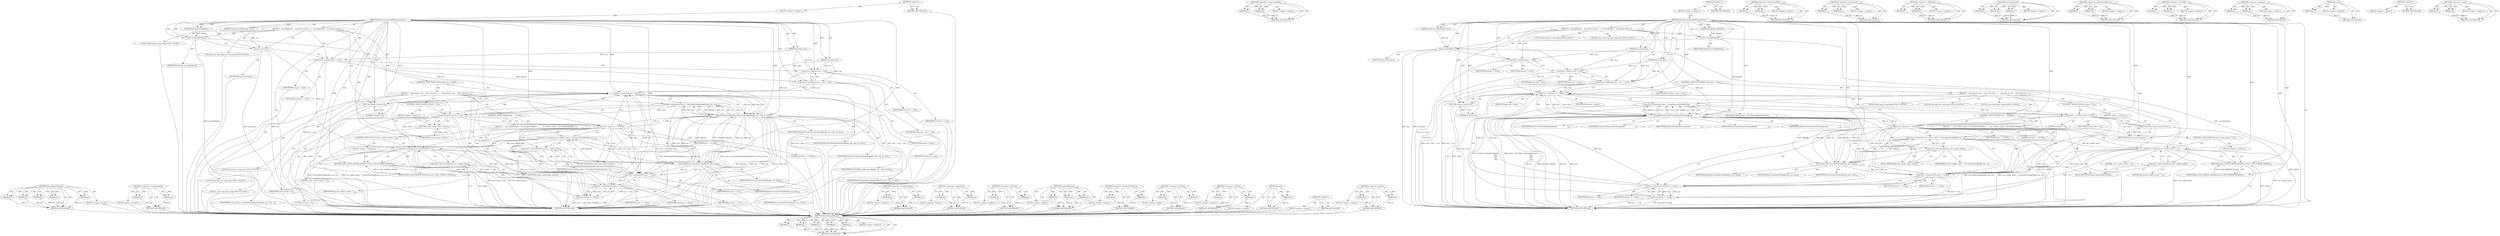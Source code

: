 digraph "&lt;operator&gt;.equals" {
vulnerable_126 [label=<(METHOD,ParseElementHeader)>];
vulnerable_127 [label=<(PARAM,p1)>];
vulnerable_128 [label=<(PARAM,p2)>];
vulnerable_129 [label=<(PARAM,p3)>];
vulnerable_130 [label=<(PARAM,p4)>];
vulnerable_131 [label=<(PARAM,p5)>];
vulnerable_132 [label=<(BLOCK,&lt;empty&gt;,&lt;empty&gt;)>];
vulnerable_133 [label=<(METHOD_RETURN,ANY)>];
vulnerable_155 [label=<(METHOD,&lt;operator&gt;.assignmentPlus)>];
vulnerable_156 [label=<(PARAM,p1)>];
vulnerable_157 [label=<(PARAM,p2)>];
vulnerable_158 [label=<(BLOCK,&lt;empty&gt;,&lt;empty&gt;)>];
vulnerable_159 [label=<(METHOD_RETURN,ANY)>];
vulnerable_6 [label=<(METHOD,&lt;global&gt;)<SUB>1</SUB>>];
vulnerable_7 [label=<(BLOCK,&lt;empty&gt;,&lt;empty&gt;)<SUB>1</SUB>>];
vulnerable_8 [label=<(METHOD,ParseContentEncAESSettingsEntry)<SUB>1</SUB>>];
vulnerable_9 [label=<(PARAM,long long start)<SUB>2</SUB>>];
vulnerable_10 [label=<(PARAM,long long size)<SUB>3</SUB>>];
vulnerable_11 [label=<(PARAM,IMkvReader* pReader)<SUB>4</SUB>>];
vulnerable_12 [label=<(PARAM,ContentEncAESSettings* aes)<SUB>5</SUB>>];
vulnerable_13 [label=<(BLOCK,{
   assert(pReader);
   assert(aes);

 long lo...,{
   assert(pReader);
   assert(aes);

 long lo...)<SUB>5</SUB>>];
vulnerable_14 [label=<(assert,assert(pReader))<SUB>6</SUB>>];
vulnerable_15 [label=<(IDENTIFIER,pReader,assert(pReader))<SUB>6</SUB>>];
vulnerable_16 [label=<(assert,assert(aes))<SUB>7</SUB>>];
vulnerable_17 [label=<(IDENTIFIER,aes,assert(aes))<SUB>7</SUB>>];
vulnerable_18 [label="<(LOCAL,long long pos: long long)<SUB>9</SUB>>"];
vulnerable_19 [label=<(&lt;operator&gt;.assignment,pos = start)<SUB>9</SUB>>];
vulnerable_20 [label=<(IDENTIFIER,pos,pos = start)<SUB>9</SUB>>];
vulnerable_21 [label=<(IDENTIFIER,start,pos = start)<SUB>9</SUB>>];
vulnerable_22 [label="<(LOCAL,const long long stop: long long)<SUB>10</SUB>>"];
vulnerable_23 [label=<(&lt;operator&gt;.assignment,stop = start + size)<SUB>10</SUB>>];
vulnerable_24 [label=<(IDENTIFIER,stop,stop = start + size)<SUB>10</SUB>>];
vulnerable_25 [label=<(&lt;operator&gt;.addition,start + size)<SUB>10</SUB>>];
vulnerable_26 [label=<(IDENTIFIER,start,start + size)<SUB>10</SUB>>];
vulnerable_27 [label=<(IDENTIFIER,size,start + size)<SUB>10</SUB>>];
vulnerable_28 [label=<(CONTROL_STRUCTURE,WHILE,while (pos &lt; stop))<SUB>13</SUB>>];
vulnerable_29 [label=<(&lt;operator&gt;.lessThan,pos &lt; stop)<SUB>13</SUB>>];
vulnerable_30 [label=<(IDENTIFIER,pos,pos &lt; stop)<SUB>13</SUB>>];
vulnerable_31 [label=<(IDENTIFIER,stop,pos &lt; stop)<SUB>13</SUB>>];
vulnerable_32 [label=<(BLOCK,{
     long long id, size;
    const long statu...,{
     long long id, size;
    const long statu...)<SUB>13</SUB>>];
vulnerable_33 [label="<(LOCAL,long long id: long long)<SUB>14</SUB>>"];
vulnerable_34 [label="<(LOCAL,long long size: long long)<SUB>14</SUB>>"];
vulnerable_35 [label="<(LOCAL,const long status: long)<SUB>15</SUB>>"];
vulnerable_36 [label=<(&lt;operator&gt;.assignment,status = ParseElementHeader(pReader,
          ...)<SUB>15</SUB>>];
vulnerable_37 [label=<(IDENTIFIER,status,status = ParseElementHeader(pReader,
          ...)<SUB>15</SUB>>];
vulnerable_38 [label=<(ParseElementHeader,ParseElementHeader(pReader,
                   ...)<SUB>15</SUB>>];
vulnerable_39 [label=<(IDENTIFIER,pReader,ParseElementHeader(pReader,
                   ...)<SUB>15</SUB>>];
vulnerable_40 [label=<(IDENTIFIER,pos,ParseElementHeader(pReader,
                   ...)<SUB>16</SUB>>];
vulnerable_41 [label=<(IDENTIFIER,stop,ParseElementHeader(pReader,
                   ...)<SUB>17</SUB>>];
vulnerable_42 [label=<(IDENTIFIER,id,ParseElementHeader(pReader,
                   ...)<SUB>18</SUB>>];
vulnerable_43 [label=<(IDENTIFIER,size,ParseElementHeader(pReader,
                   ...)<SUB>19</SUB>>];
vulnerable_44 [label=<(CONTROL_STRUCTURE,IF,if (status &lt; 0))<SUB>20</SUB>>];
vulnerable_45 [label=<(&lt;operator&gt;.lessThan,status &lt; 0)<SUB>20</SUB>>];
vulnerable_46 [label=<(IDENTIFIER,status,status &lt; 0)<SUB>20</SUB>>];
vulnerable_47 [label=<(LITERAL,0,status &lt; 0)<SUB>20</SUB>>];
vulnerable_48 [label=<(BLOCK,&lt;empty&gt;,&lt;empty&gt;)<SUB>21</SUB>>];
vulnerable_49 [label=<(RETURN,return status;,return status;)<SUB>21</SUB>>];
vulnerable_50 [label=<(IDENTIFIER,status,return status;)<SUB>21</SUB>>];
vulnerable_51 [label=<(CONTROL_STRUCTURE,IF,if (id == 0x7E8))<SUB>23</SUB>>];
vulnerable_52 [label=<(&lt;operator&gt;.equals,id == 0x7E8)<SUB>23</SUB>>];
vulnerable_53 [label=<(IDENTIFIER,id,id == 0x7E8)<SUB>23</SUB>>];
vulnerable_54 [label=<(LITERAL,0x7E8,id == 0x7E8)<SUB>23</SUB>>];
vulnerable_55 [label=<(BLOCK,{
      aes-&gt;cipher_mode = UnserializeUInt(pRea...,{
      aes-&gt;cipher_mode = UnserializeUInt(pRea...)<SUB>23</SUB>>];
vulnerable_56 [label=<(&lt;operator&gt;.assignment,aes-&gt;cipher_mode = UnserializeUInt(pReader, pos...)<SUB>24</SUB>>];
vulnerable_57 [label=<(&lt;operator&gt;.indirectFieldAccess,aes-&gt;cipher_mode)<SUB>24</SUB>>];
vulnerable_58 [label=<(IDENTIFIER,aes,aes-&gt;cipher_mode = UnserializeUInt(pReader, pos...)<SUB>24</SUB>>];
vulnerable_59 [label=<(FIELD_IDENTIFIER,cipher_mode,cipher_mode)<SUB>24</SUB>>];
vulnerable_60 [label=<(UnserializeUInt,UnserializeUInt(pReader, pos, size))<SUB>24</SUB>>];
vulnerable_61 [label=<(IDENTIFIER,pReader,UnserializeUInt(pReader, pos, size))<SUB>24</SUB>>];
vulnerable_62 [label=<(IDENTIFIER,pos,UnserializeUInt(pReader, pos, size))<SUB>24</SUB>>];
vulnerable_63 [label=<(IDENTIFIER,size,UnserializeUInt(pReader, pos, size))<SUB>24</SUB>>];
vulnerable_64 [label=<(CONTROL_STRUCTURE,IF,if (aes-&gt;cipher_mode != 1))<SUB>25</SUB>>];
vulnerable_65 [label=<(&lt;operator&gt;.notEquals,aes-&gt;cipher_mode != 1)<SUB>25</SUB>>];
vulnerable_66 [label=<(&lt;operator&gt;.indirectFieldAccess,aes-&gt;cipher_mode)<SUB>25</SUB>>];
vulnerable_67 [label=<(IDENTIFIER,aes,aes-&gt;cipher_mode != 1)<SUB>25</SUB>>];
vulnerable_68 [label=<(FIELD_IDENTIFIER,cipher_mode,cipher_mode)<SUB>25</SUB>>];
vulnerable_69 [label=<(LITERAL,1,aes-&gt;cipher_mode != 1)<SUB>25</SUB>>];
vulnerable_70 [label=<(BLOCK,&lt;empty&gt;,&lt;empty&gt;)<SUB>27</SUB>>];
vulnerable_71 [label=<(RETURN,return E_FILE_FORMAT_INVALID;,return E_FILE_FORMAT_INVALID;)<SUB>27</SUB>>];
vulnerable_72 [label=<(IDENTIFIER,E_FILE_FORMAT_INVALID,return E_FILE_FORMAT_INVALID;)<SUB>27</SUB>>];
vulnerable_73 [label=<(&lt;operator&gt;.assignmentPlus,pos += size)<SUB>30</SUB>>];
vulnerable_74 [label=<(IDENTIFIER,pos,pos += size)<SUB>30</SUB>>];
vulnerable_75 [label=<(IDENTIFIER,size,pos += size)<SUB>30</SUB>>];
vulnerable_76 [label=<(assert,assert(pos &lt;= stop))<SUB>31</SUB>>];
vulnerable_77 [label=<(&lt;operator&gt;.lessEqualsThan,pos &lt;= stop)<SUB>31</SUB>>];
vulnerable_78 [label=<(IDENTIFIER,pos,pos &lt;= stop)<SUB>31</SUB>>];
vulnerable_79 [label=<(IDENTIFIER,stop,pos &lt;= stop)<SUB>31</SUB>>];
vulnerable_80 [label=<(RETURN,return 0;,return 0;)<SUB>34</SUB>>];
vulnerable_81 [label=<(LITERAL,0,return 0;)<SUB>34</SUB>>];
vulnerable_82 [label=<(METHOD_RETURN,long)<SUB>1</SUB>>];
vulnerable_84 [label=<(METHOD_RETURN,ANY)<SUB>1</SUB>>];
vulnerable_160 [label=<(METHOD,&lt;operator&gt;.lessEqualsThan)>];
vulnerable_161 [label=<(PARAM,p1)>];
vulnerable_162 [label=<(PARAM,p2)>];
vulnerable_163 [label=<(BLOCK,&lt;empty&gt;,&lt;empty&gt;)>];
vulnerable_164 [label=<(METHOD_RETURN,ANY)>];
vulnerable_111 [label=<(METHOD,&lt;operator&gt;.assignment)>];
vulnerable_112 [label=<(PARAM,p1)>];
vulnerable_113 [label=<(PARAM,p2)>];
vulnerable_114 [label=<(BLOCK,&lt;empty&gt;,&lt;empty&gt;)>];
vulnerable_115 [label=<(METHOD_RETURN,ANY)>];
vulnerable_150 [label=<(METHOD,&lt;operator&gt;.notEquals)>];
vulnerable_151 [label=<(PARAM,p1)>];
vulnerable_152 [label=<(PARAM,p2)>];
vulnerable_153 [label=<(BLOCK,&lt;empty&gt;,&lt;empty&gt;)>];
vulnerable_154 [label=<(METHOD_RETURN,ANY)>];
vulnerable_144 [label=<(METHOD,UnserializeUInt)>];
vulnerable_145 [label=<(PARAM,p1)>];
vulnerable_146 [label=<(PARAM,p2)>];
vulnerable_147 [label=<(PARAM,p3)>];
vulnerable_148 [label=<(BLOCK,&lt;empty&gt;,&lt;empty&gt;)>];
vulnerable_149 [label=<(METHOD_RETURN,ANY)>];
vulnerable_139 [label=<(METHOD,&lt;operator&gt;.indirectFieldAccess)>];
vulnerable_140 [label=<(PARAM,p1)>];
vulnerable_141 [label=<(PARAM,p2)>];
vulnerable_142 [label=<(BLOCK,&lt;empty&gt;,&lt;empty&gt;)>];
vulnerable_143 [label=<(METHOD_RETURN,ANY)>];
vulnerable_121 [label=<(METHOD,&lt;operator&gt;.lessThan)>];
vulnerable_122 [label=<(PARAM,p1)>];
vulnerable_123 [label=<(PARAM,p2)>];
vulnerable_124 [label=<(BLOCK,&lt;empty&gt;,&lt;empty&gt;)>];
vulnerable_125 [label=<(METHOD_RETURN,ANY)>];
vulnerable_116 [label=<(METHOD,&lt;operator&gt;.addition)>];
vulnerable_117 [label=<(PARAM,p1)>];
vulnerable_118 [label=<(PARAM,p2)>];
vulnerable_119 [label=<(BLOCK,&lt;empty&gt;,&lt;empty&gt;)>];
vulnerable_120 [label=<(METHOD_RETURN,ANY)>];
vulnerable_107 [label=<(METHOD,assert)>];
vulnerable_108 [label=<(PARAM,p1)>];
vulnerable_109 [label=<(BLOCK,&lt;empty&gt;,&lt;empty&gt;)>];
vulnerable_110 [label=<(METHOD_RETURN,ANY)>];
vulnerable_101 [label=<(METHOD,&lt;global&gt;)<SUB>1</SUB>>];
vulnerable_102 [label=<(BLOCK,&lt;empty&gt;,&lt;empty&gt;)>];
vulnerable_103 [label=<(METHOD_RETURN,ANY)>];
vulnerable_134 [label=<(METHOD,&lt;operator&gt;.equals)>];
vulnerable_135 [label=<(PARAM,p1)>];
vulnerable_136 [label=<(PARAM,p2)>];
vulnerable_137 [label=<(BLOCK,&lt;empty&gt;,&lt;empty&gt;)>];
vulnerable_138 [label=<(METHOD_RETURN,ANY)>];
fixed_126 [label=<(METHOD,ParseElementHeader)>];
fixed_127 [label=<(PARAM,p1)>];
fixed_128 [label=<(PARAM,p2)>];
fixed_129 [label=<(PARAM,p3)>];
fixed_130 [label=<(PARAM,p4)>];
fixed_131 [label=<(PARAM,p5)>];
fixed_132 [label=<(BLOCK,&lt;empty&gt;,&lt;empty&gt;)>];
fixed_133 [label=<(METHOD_RETURN,ANY)>];
fixed_155 [label=<(METHOD,&lt;operator&gt;.assignmentPlus)>];
fixed_156 [label=<(PARAM,p1)>];
fixed_157 [label=<(PARAM,p2)>];
fixed_158 [label=<(BLOCK,&lt;empty&gt;,&lt;empty&gt;)>];
fixed_159 [label=<(METHOD_RETURN,ANY)>];
fixed_6 [label=<(METHOD,&lt;global&gt;)<SUB>1</SUB>>];
fixed_7 [label=<(BLOCK,&lt;empty&gt;,&lt;empty&gt;)<SUB>1</SUB>>];
fixed_8 [label=<(METHOD,ParseContentEncAESSettingsEntry)<SUB>1</SUB>>];
fixed_9 [label=<(PARAM,long long start)<SUB>2</SUB>>];
fixed_10 [label=<(PARAM,long long size)<SUB>2</SUB>>];
fixed_11 [label=<(PARAM,IMkvReader* pReader)<SUB>2</SUB>>];
fixed_12 [label=<(PARAM,ContentEncAESSettings* aes)<SUB>3</SUB>>];
fixed_13 [label=<(BLOCK,{
   assert(pReader);
   assert(aes);

 long lo...,{
   assert(pReader);
   assert(aes);

 long lo...)<SUB>3</SUB>>];
fixed_14 [label=<(assert,assert(pReader))<SUB>4</SUB>>];
fixed_15 [label=<(IDENTIFIER,pReader,assert(pReader))<SUB>4</SUB>>];
fixed_16 [label=<(assert,assert(aes))<SUB>5</SUB>>];
fixed_17 [label=<(IDENTIFIER,aes,assert(aes))<SUB>5</SUB>>];
fixed_18 [label="<(LOCAL,long long pos: long long)<SUB>7</SUB>>"];
fixed_19 [label=<(&lt;operator&gt;.assignment,pos = start)<SUB>7</SUB>>];
fixed_20 [label=<(IDENTIFIER,pos,pos = start)<SUB>7</SUB>>];
fixed_21 [label=<(IDENTIFIER,start,pos = start)<SUB>7</SUB>>];
fixed_22 [label="<(LOCAL,const long long stop: long long)<SUB>8</SUB>>"];
fixed_23 [label=<(&lt;operator&gt;.assignment,stop = start + size)<SUB>8</SUB>>];
fixed_24 [label=<(IDENTIFIER,stop,stop = start + size)<SUB>8</SUB>>];
fixed_25 [label=<(&lt;operator&gt;.addition,start + size)<SUB>8</SUB>>];
fixed_26 [label=<(IDENTIFIER,start,start + size)<SUB>8</SUB>>];
fixed_27 [label=<(IDENTIFIER,size,start + size)<SUB>8</SUB>>];
fixed_28 [label=<(CONTROL_STRUCTURE,WHILE,while (pos &lt; stop))<SUB>11</SUB>>];
fixed_29 [label=<(&lt;operator&gt;.lessThan,pos &lt; stop)<SUB>11</SUB>>];
fixed_30 [label=<(IDENTIFIER,pos,pos &lt; stop)<SUB>11</SUB>>];
fixed_31 [label=<(IDENTIFIER,stop,pos &lt; stop)<SUB>11</SUB>>];
fixed_32 [label=<(BLOCK,{
     long long id, size;
    const long statu...,{
     long long id, size;
    const long statu...)<SUB>11</SUB>>];
fixed_33 [label="<(LOCAL,long long id: long long)<SUB>12</SUB>>"];
fixed_34 [label="<(LOCAL,long long size: long long)<SUB>12</SUB>>"];
fixed_35 [label="<(LOCAL,const long status: long)<SUB>13</SUB>>"];
fixed_36 [label=<(&lt;operator&gt;.assignment,status = ParseElementHeader(pReader, pos, stop,...)<SUB>13</SUB>>];
fixed_37 [label=<(IDENTIFIER,status,status = ParseElementHeader(pReader, pos, stop,...)<SUB>13</SUB>>];
fixed_38 [label=<(ParseElementHeader,ParseElementHeader(pReader, pos, stop, id, size))<SUB>13</SUB>>];
fixed_39 [label=<(IDENTIFIER,pReader,ParseElementHeader(pReader, pos, stop, id, size))<SUB>13</SUB>>];
fixed_40 [label=<(IDENTIFIER,pos,ParseElementHeader(pReader, pos, stop, id, size))<SUB>13</SUB>>];
fixed_41 [label=<(IDENTIFIER,stop,ParseElementHeader(pReader, pos, stop, id, size))<SUB>13</SUB>>];
fixed_42 [label=<(IDENTIFIER,id,ParseElementHeader(pReader, pos, stop, id, size))<SUB>13</SUB>>];
fixed_43 [label=<(IDENTIFIER,size,ParseElementHeader(pReader, pos, stop, id, size))<SUB>13</SUB>>];
fixed_44 [label=<(CONTROL_STRUCTURE,IF,if (status &lt; 0))<SUB>14</SUB>>];
fixed_45 [label=<(&lt;operator&gt;.lessThan,status &lt; 0)<SUB>14</SUB>>];
fixed_46 [label=<(IDENTIFIER,status,status &lt; 0)<SUB>14</SUB>>];
fixed_47 [label=<(LITERAL,0,status &lt; 0)<SUB>14</SUB>>];
fixed_48 [label=<(BLOCK,&lt;empty&gt;,&lt;empty&gt;)<SUB>15</SUB>>];
fixed_49 [label=<(RETURN,return status;,return status;)<SUB>15</SUB>>];
fixed_50 [label=<(IDENTIFIER,status,return status;)<SUB>15</SUB>>];
fixed_51 [label=<(CONTROL_STRUCTURE,IF,if (id == 0x7E8))<SUB>17</SUB>>];
fixed_52 [label=<(&lt;operator&gt;.equals,id == 0x7E8)<SUB>17</SUB>>];
fixed_53 [label=<(IDENTIFIER,id,id == 0x7E8)<SUB>17</SUB>>];
fixed_54 [label=<(LITERAL,0x7E8,id == 0x7E8)<SUB>17</SUB>>];
fixed_55 [label=<(BLOCK,{
      aes-&gt;cipher_mode = UnserializeUInt(pRea...,{
      aes-&gt;cipher_mode = UnserializeUInt(pRea...)<SUB>17</SUB>>];
fixed_56 [label=<(&lt;operator&gt;.assignment,aes-&gt;cipher_mode = UnserializeUInt(pReader, pos...)<SUB>18</SUB>>];
fixed_57 [label=<(&lt;operator&gt;.indirectFieldAccess,aes-&gt;cipher_mode)<SUB>18</SUB>>];
fixed_58 [label=<(IDENTIFIER,aes,aes-&gt;cipher_mode = UnserializeUInt(pReader, pos...)<SUB>18</SUB>>];
fixed_59 [label=<(FIELD_IDENTIFIER,cipher_mode,cipher_mode)<SUB>18</SUB>>];
fixed_60 [label=<(UnserializeUInt,UnserializeUInt(pReader, pos, size))<SUB>18</SUB>>];
fixed_61 [label=<(IDENTIFIER,pReader,UnserializeUInt(pReader, pos, size))<SUB>18</SUB>>];
fixed_62 [label=<(IDENTIFIER,pos,UnserializeUInt(pReader, pos, size))<SUB>18</SUB>>];
fixed_63 [label=<(IDENTIFIER,size,UnserializeUInt(pReader, pos, size))<SUB>18</SUB>>];
fixed_64 [label=<(CONTROL_STRUCTURE,IF,if (aes-&gt;cipher_mode != 1))<SUB>19</SUB>>];
fixed_65 [label=<(&lt;operator&gt;.notEquals,aes-&gt;cipher_mode != 1)<SUB>19</SUB>>];
fixed_66 [label=<(&lt;operator&gt;.indirectFieldAccess,aes-&gt;cipher_mode)<SUB>19</SUB>>];
fixed_67 [label=<(IDENTIFIER,aes,aes-&gt;cipher_mode != 1)<SUB>19</SUB>>];
fixed_68 [label=<(FIELD_IDENTIFIER,cipher_mode,cipher_mode)<SUB>19</SUB>>];
fixed_69 [label=<(LITERAL,1,aes-&gt;cipher_mode != 1)<SUB>19</SUB>>];
fixed_70 [label=<(BLOCK,&lt;empty&gt;,&lt;empty&gt;)<SUB>21</SUB>>];
fixed_71 [label=<(RETURN,return E_FILE_FORMAT_INVALID;,return E_FILE_FORMAT_INVALID;)<SUB>21</SUB>>];
fixed_72 [label=<(IDENTIFIER,E_FILE_FORMAT_INVALID,return E_FILE_FORMAT_INVALID;)<SUB>21</SUB>>];
fixed_73 [label=<(&lt;operator&gt;.assignmentPlus,pos += size)<SUB>24</SUB>>];
fixed_74 [label=<(IDENTIFIER,pos,pos += size)<SUB>24</SUB>>];
fixed_75 [label=<(IDENTIFIER,size,pos += size)<SUB>24</SUB>>];
fixed_76 [label=<(assert,assert(pos &lt;= stop))<SUB>25</SUB>>];
fixed_77 [label=<(&lt;operator&gt;.lessEqualsThan,pos &lt;= stop)<SUB>25</SUB>>];
fixed_78 [label=<(IDENTIFIER,pos,pos &lt;= stop)<SUB>25</SUB>>];
fixed_79 [label=<(IDENTIFIER,stop,pos &lt;= stop)<SUB>25</SUB>>];
fixed_80 [label=<(RETURN,return 0;,return 0;)<SUB>28</SUB>>];
fixed_81 [label=<(LITERAL,0,return 0;)<SUB>28</SUB>>];
fixed_82 [label=<(METHOD_RETURN,long)<SUB>1</SUB>>];
fixed_84 [label=<(METHOD_RETURN,ANY)<SUB>1</SUB>>];
fixed_160 [label=<(METHOD,&lt;operator&gt;.lessEqualsThan)>];
fixed_161 [label=<(PARAM,p1)>];
fixed_162 [label=<(PARAM,p2)>];
fixed_163 [label=<(BLOCK,&lt;empty&gt;,&lt;empty&gt;)>];
fixed_164 [label=<(METHOD_RETURN,ANY)>];
fixed_111 [label=<(METHOD,&lt;operator&gt;.assignment)>];
fixed_112 [label=<(PARAM,p1)>];
fixed_113 [label=<(PARAM,p2)>];
fixed_114 [label=<(BLOCK,&lt;empty&gt;,&lt;empty&gt;)>];
fixed_115 [label=<(METHOD_RETURN,ANY)>];
fixed_150 [label=<(METHOD,&lt;operator&gt;.notEquals)>];
fixed_151 [label=<(PARAM,p1)>];
fixed_152 [label=<(PARAM,p2)>];
fixed_153 [label=<(BLOCK,&lt;empty&gt;,&lt;empty&gt;)>];
fixed_154 [label=<(METHOD_RETURN,ANY)>];
fixed_144 [label=<(METHOD,UnserializeUInt)>];
fixed_145 [label=<(PARAM,p1)>];
fixed_146 [label=<(PARAM,p2)>];
fixed_147 [label=<(PARAM,p3)>];
fixed_148 [label=<(BLOCK,&lt;empty&gt;,&lt;empty&gt;)>];
fixed_149 [label=<(METHOD_RETURN,ANY)>];
fixed_139 [label=<(METHOD,&lt;operator&gt;.indirectFieldAccess)>];
fixed_140 [label=<(PARAM,p1)>];
fixed_141 [label=<(PARAM,p2)>];
fixed_142 [label=<(BLOCK,&lt;empty&gt;,&lt;empty&gt;)>];
fixed_143 [label=<(METHOD_RETURN,ANY)>];
fixed_121 [label=<(METHOD,&lt;operator&gt;.lessThan)>];
fixed_122 [label=<(PARAM,p1)>];
fixed_123 [label=<(PARAM,p2)>];
fixed_124 [label=<(BLOCK,&lt;empty&gt;,&lt;empty&gt;)>];
fixed_125 [label=<(METHOD_RETURN,ANY)>];
fixed_116 [label=<(METHOD,&lt;operator&gt;.addition)>];
fixed_117 [label=<(PARAM,p1)>];
fixed_118 [label=<(PARAM,p2)>];
fixed_119 [label=<(BLOCK,&lt;empty&gt;,&lt;empty&gt;)>];
fixed_120 [label=<(METHOD_RETURN,ANY)>];
fixed_107 [label=<(METHOD,assert)>];
fixed_108 [label=<(PARAM,p1)>];
fixed_109 [label=<(BLOCK,&lt;empty&gt;,&lt;empty&gt;)>];
fixed_110 [label=<(METHOD_RETURN,ANY)>];
fixed_101 [label=<(METHOD,&lt;global&gt;)<SUB>1</SUB>>];
fixed_102 [label=<(BLOCK,&lt;empty&gt;,&lt;empty&gt;)>];
fixed_103 [label=<(METHOD_RETURN,ANY)>];
fixed_134 [label=<(METHOD,&lt;operator&gt;.equals)>];
fixed_135 [label=<(PARAM,p1)>];
fixed_136 [label=<(PARAM,p2)>];
fixed_137 [label=<(BLOCK,&lt;empty&gt;,&lt;empty&gt;)>];
fixed_138 [label=<(METHOD_RETURN,ANY)>];
vulnerable_126 -> vulnerable_127  [key=0, label="AST: "];
vulnerable_126 -> vulnerable_127  [key=1, label="DDG: "];
vulnerable_126 -> vulnerable_132  [key=0, label="AST: "];
vulnerable_126 -> vulnerable_128  [key=0, label="AST: "];
vulnerable_126 -> vulnerable_128  [key=1, label="DDG: "];
vulnerable_126 -> vulnerable_133  [key=0, label="AST: "];
vulnerable_126 -> vulnerable_133  [key=1, label="CFG: "];
vulnerable_126 -> vulnerable_129  [key=0, label="AST: "];
vulnerable_126 -> vulnerable_129  [key=1, label="DDG: "];
vulnerable_126 -> vulnerable_130  [key=0, label="AST: "];
vulnerable_126 -> vulnerable_130  [key=1, label="DDG: "];
vulnerable_126 -> vulnerable_131  [key=0, label="AST: "];
vulnerable_126 -> vulnerable_131  [key=1, label="DDG: "];
vulnerable_127 -> vulnerable_133  [key=0, label="DDG: p1"];
vulnerable_128 -> vulnerable_133  [key=0, label="DDG: p2"];
vulnerable_129 -> vulnerable_133  [key=0, label="DDG: p3"];
vulnerable_130 -> vulnerable_133  [key=0, label="DDG: p4"];
vulnerable_131 -> vulnerable_133  [key=0, label="DDG: p5"];
vulnerable_155 -> vulnerable_156  [key=0, label="AST: "];
vulnerable_155 -> vulnerable_156  [key=1, label="DDG: "];
vulnerable_155 -> vulnerable_158  [key=0, label="AST: "];
vulnerable_155 -> vulnerable_157  [key=0, label="AST: "];
vulnerable_155 -> vulnerable_157  [key=1, label="DDG: "];
vulnerable_155 -> vulnerable_159  [key=0, label="AST: "];
vulnerable_155 -> vulnerable_159  [key=1, label="CFG: "];
vulnerable_156 -> vulnerable_159  [key=0, label="DDG: p1"];
vulnerable_157 -> vulnerable_159  [key=0, label="DDG: p2"];
vulnerable_6 -> vulnerable_7  [key=0, label="AST: "];
vulnerable_6 -> vulnerable_84  [key=0, label="AST: "];
vulnerable_6 -> vulnerable_84  [key=1, label="CFG: "];
vulnerable_7 -> vulnerable_8  [key=0, label="AST: "];
vulnerable_8 -> vulnerable_9  [key=0, label="AST: "];
vulnerable_8 -> vulnerable_9  [key=1, label="DDG: "];
vulnerable_8 -> vulnerable_10  [key=0, label="AST: "];
vulnerable_8 -> vulnerable_10  [key=1, label="DDG: "];
vulnerable_8 -> vulnerable_11  [key=0, label="AST: "];
vulnerable_8 -> vulnerable_11  [key=1, label="DDG: "];
vulnerable_8 -> vulnerable_12  [key=0, label="AST: "];
vulnerable_8 -> vulnerable_12  [key=1, label="DDG: "];
vulnerable_8 -> vulnerable_13  [key=0, label="AST: "];
vulnerable_8 -> vulnerable_82  [key=0, label="AST: "];
vulnerable_8 -> vulnerable_14  [key=0, label="CFG: "];
vulnerable_8 -> vulnerable_14  [key=1, label="DDG: "];
vulnerable_8 -> vulnerable_19  [key=0, label="DDG: "];
vulnerable_8 -> vulnerable_23  [key=0, label="DDG: "];
vulnerable_8 -> vulnerable_80  [key=0, label="DDG: "];
vulnerable_8 -> vulnerable_16  [key=0, label="DDG: "];
vulnerable_8 -> vulnerable_81  [key=0, label="DDG: "];
vulnerable_8 -> vulnerable_25  [key=0, label="DDG: "];
vulnerable_8 -> vulnerable_29  [key=0, label="DDG: "];
vulnerable_8 -> vulnerable_73  [key=0, label="DDG: "];
vulnerable_8 -> vulnerable_38  [key=0, label="DDG: "];
vulnerable_8 -> vulnerable_45  [key=0, label="DDG: "];
vulnerable_8 -> vulnerable_52  [key=0, label="DDG: "];
vulnerable_8 -> vulnerable_77  [key=0, label="DDG: "];
vulnerable_8 -> vulnerable_50  [key=0, label="DDG: "];
vulnerable_8 -> vulnerable_60  [key=0, label="DDG: "];
vulnerable_8 -> vulnerable_65  [key=0, label="DDG: "];
vulnerable_8 -> vulnerable_71  [key=0, label="DDG: "];
vulnerable_8 -> vulnerable_72  [key=0, label="DDG: "];
vulnerable_9 -> vulnerable_19  [key=0, label="DDG: start"];
vulnerable_9 -> vulnerable_23  [key=0, label="DDG: start"];
vulnerable_9 -> vulnerable_25  [key=0, label="DDG: start"];
vulnerable_10 -> vulnerable_23  [key=0, label="DDG: size"];
vulnerable_10 -> vulnerable_25  [key=0, label="DDG: size"];
vulnerable_10 -> vulnerable_38  [key=0, label="DDG: size"];
vulnerable_11 -> vulnerable_14  [key=0, label="DDG: pReader"];
vulnerable_12 -> vulnerable_16  [key=0, label="DDG: aes"];
vulnerable_13 -> vulnerable_14  [key=0, label="AST: "];
vulnerable_13 -> vulnerable_16  [key=0, label="AST: "];
vulnerable_13 -> vulnerable_18  [key=0, label="AST: "];
vulnerable_13 -> vulnerable_19  [key=0, label="AST: "];
vulnerable_13 -> vulnerable_22  [key=0, label="AST: "];
vulnerable_13 -> vulnerable_23  [key=0, label="AST: "];
vulnerable_13 -> vulnerable_28  [key=0, label="AST: "];
vulnerable_13 -> vulnerable_80  [key=0, label="AST: "];
vulnerable_14 -> vulnerable_15  [key=0, label="AST: "];
vulnerable_14 -> vulnerable_16  [key=0, label="CFG: "];
vulnerable_14 -> vulnerable_82  [key=0, label="DDG: assert(pReader)"];
vulnerable_14 -> vulnerable_38  [key=0, label="DDG: pReader"];
vulnerable_16 -> vulnerable_17  [key=0, label="AST: "];
vulnerable_16 -> vulnerable_19  [key=0, label="CFG: "];
vulnerable_16 -> vulnerable_82  [key=0, label="DDG: aes"];
vulnerable_16 -> vulnerable_82  [key=1, label="DDG: assert(aes)"];
vulnerable_16 -> vulnerable_65  [key=0, label="DDG: aes"];
vulnerable_19 -> vulnerable_20  [key=0, label="AST: "];
vulnerable_19 -> vulnerable_21  [key=0, label="AST: "];
vulnerable_19 -> vulnerable_25  [key=0, label="CFG: "];
vulnerable_19 -> vulnerable_82  [key=0, label="DDG: pos = start"];
vulnerable_19 -> vulnerable_29  [key=0, label="DDG: pos"];
vulnerable_23 -> vulnerable_24  [key=0, label="AST: "];
vulnerable_23 -> vulnerable_25  [key=0, label="AST: "];
vulnerable_23 -> vulnerable_29  [key=0, label="CFG: "];
vulnerable_23 -> vulnerable_29  [key=1, label="DDG: stop"];
vulnerable_23 -> vulnerable_82  [key=0, label="DDG: start + size"];
vulnerable_23 -> vulnerable_82  [key=1, label="DDG: stop = start + size"];
vulnerable_25 -> vulnerable_26  [key=0, label="AST: "];
vulnerable_25 -> vulnerable_27  [key=0, label="AST: "];
vulnerable_25 -> vulnerable_23  [key=0, label="CFG: "];
vulnerable_25 -> vulnerable_82  [key=0, label="DDG: start"];
vulnerable_28 -> vulnerable_29  [key=0, label="AST: "];
vulnerable_28 -> vulnerable_32  [key=0, label="AST: "];
vulnerable_29 -> vulnerable_30  [key=0, label="AST: "];
vulnerable_29 -> vulnerable_31  [key=0, label="AST: "];
vulnerable_29 -> vulnerable_38  [key=0, label="CFG: "];
vulnerable_29 -> vulnerable_38  [key=1, label="DDG: pos"];
vulnerable_29 -> vulnerable_38  [key=2, label="DDG: stop"];
vulnerable_29 -> vulnerable_38  [key=3, label="CDG: "];
vulnerable_29 -> vulnerable_80  [key=0, label="CFG: "];
vulnerable_29 -> vulnerable_80  [key=1, label="CDG: "];
vulnerable_29 -> vulnerable_82  [key=0, label="DDG: pos &lt; stop"];
vulnerable_29 -> vulnerable_36  [key=0, label="CDG: "];
vulnerable_29 -> vulnerable_45  [key=0, label="CDG: "];
vulnerable_32 -> vulnerable_33  [key=0, label="AST: "];
vulnerable_32 -> vulnerable_34  [key=0, label="AST: "];
vulnerable_32 -> vulnerable_35  [key=0, label="AST: "];
vulnerable_32 -> vulnerable_36  [key=0, label="AST: "];
vulnerable_32 -> vulnerable_44  [key=0, label="AST: "];
vulnerable_32 -> vulnerable_51  [key=0, label="AST: "];
vulnerable_32 -> vulnerable_73  [key=0, label="AST: "];
vulnerable_32 -> vulnerable_76  [key=0, label="AST: "];
vulnerable_36 -> vulnerable_37  [key=0, label="AST: "];
vulnerable_36 -> vulnerable_38  [key=0, label="AST: "];
vulnerable_36 -> vulnerable_45  [key=0, label="CFG: "];
vulnerable_36 -> vulnerable_45  [key=1, label="DDG: status"];
vulnerable_36 -> vulnerable_82  [key=0, label="DDG: ParseElementHeader(pReader,
                                           pos,
                                           stop,
                                           id,
                                           size)"];
vulnerable_36 -> vulnerable_82  [key=1, label="DDG: status = ParseElementHeader(pReader,
                                           pos,
                                           stop,
                                           id,
                                           size)"];
vulnerable_38 -> vulnerable_39  [key=0, label="AST: "];
vulnerable_38 -> vulnerable_40  [key=0, label="AST: "];
vulnerable_38 -> vulnerable_41  [key=0, label="AST: "];
vulnerable_38 -> vulnerable_42  [key=0, label="AST: "];
vulnerable_38 -> vulnerable_43  [key=0, label="AST: "];
vulnerable_38 -> vulnerable_36  [key=0, label="CFG: "];
vulnerable_38 -> vulnerable_36  [key=1, label="DDG: pReader"];
vulnerable_38 -> vulnerable_36  [key=2, label="DDG: pos"];
vulnerable_38 -> vulnerable_36  [key=3, label="DDG: stop"];
vulnerable_38 -> vulnerable_36  [key=4, label="DDG: id"];
vulnerable_38 -> vulnerable_36  [key=5, label="DDG: size"];
vulnerable_38 -> vulnerable_82  [key=0, label="DDG: pReader"];
vulnerable_38 -> vulnerable_82  [key=1, label="DDG: pos"];
vulnerable_38 -> vulnerable_82  [key=2, label="DDG: stop"];
vulnerable_38 -> vulnerable_82  [key=3, label="DDG: id"];
vulnerable_38 -> vulnerable_82  [key=4, label="DDG: size"];
vulnerable_38 -> vulnerable_73  [key=0, label="DDG: size"];
vulnerable_38 -> vulnerable_73  [key=1, label="DDG: pos"];
vulnerable_38 -> vulnerable_52  [key=0, label="DDG: id"];
vulnerable_38 -> vulnerable_77  [key=0, label="DDG: stop"];
vulnerable_38 -> vulnerable_60  [key=0, label="DDG: pReader"];
vulnerable_38 -> vulnerable_60  [key=1, label="DDG: pos"];
vulnerable_38 -> vulnerable_60  [key=2, label="DDG: size"];
vulnerable_44 -> vulnerable_45  [key=0, label="AST: "];
vulnerable_44 -> vulnerable_48  [key=0, label="AST: "];
vulnerable_45 -> vulnerable_46  [key=0, label="AST: "];
vulnerable_45 -> vulnerable_47  [key=0, label="AST: "];
vulnerable_45 -> vulnerable_49  [key=0, label="CFG: "];
vulnerable_45 -> vulnerable_49  [key=1, label="CDG: "];
vulnerable_45 -> vulnerable_52  [key=0, label="CFG: "];
vulnerable_45 -> vulnerable_52  [key=1, label="CDG: "];
vulnerable_45 -> vulnerable_82  [key=0, label="DDG: status"];
vulnerable_45 -> vulnerable_82  [key=1, label="DDG: status &lt; 0"];
vulnerable_45 -> vulnerable_50  [key=0, label="DDG: status"];
vulnerable_48 -> vulnerable_49  [key=0, label="AST: "];
vulnerable_49 -> vulnerable_50  [key=0, label="AST: "];
vulnerable_49 -> vulnerable_82  [key=0, label="CFG: "];
vulnerable_49 -> vulnerable_82  [key=1, label="DDG: &lt;RET&gt;"];
vulnerable_50 -> vulnerable_49  [key=0, label="DDG: status"];
vulnerable_51 -> vulnerable_52  [key=0, label="AST: "];
vulnerable_51 -> vulnerable_55  [key=0, label="AST: "];
vulnerable_52 -> vulnerable_53  [key=0, label="AST: "];
vulnerable_52 -> vulnerable_54  [key=0, label="AST: "];
vulnerable_52 -> vulnerable_59  [key=0, label="CFG: "];
vulnerable_52 -> vulnerable_59  [key=1, label="CDG: "];
vulnerable_52 -> vulnerable_73  [key=0, label="CFG: "];
vulnerable_52 -> vulnerable_73  [key=1, label="CDG: "];
vulnerable_52 -> vulnerable_82  [key=0, label="DDG: id == 0x7E8"];
vulnerable_52 -> vulnerable_38  [key=0, label="DDG: id"];
vulnerable_52 -> vulnerable_68  [key=0, label="CDG: "];
vulnerable_52 -> vulnerable_60  [key=0, label="CDG: "];
vulnerable_52 -> vulnerable_77  [key=0, label="CDG: "];
vulnerable_52 -> vulnerable_57  [key=0, label="CDG: "];
vulnerable_52 -> vulnerable_66  [key=0, label="CDG: "];
vulnerable_52 -> vulnerable_56  [key=0, label="CDG: "];
vulnerable_52 -> vulnerable_29  [key=0, label="CDG: "];
vulnerable_52 -> vulnerable_76  [key=0, label="CDG: "];
vulnerable_52 -> vulnerable_65  [key=0, label="CDG: "];
vulnerable_55 -> vulnerable_56  [key=0, label="AST: "];
vulnerable_55 -> vulnerable_64  [key=0, label="AST: "];
vulnerable_56 -> vulnerable_57  [key=0, label="AST: "];
vulnerable_56 -> vulnerable_60  [key=0, label="AST: "];
vulnerable_56 -> vulnerable_68  [key=0, label="CFG: "];
vulnerable_56 -> vulnerable_82  [key=0, label="DDG: UnserializeUInt(pReader, pos, size)"];
vulnerable_56 -> vulnerable_82  [key=1, label="DDG: aes-&gt;cipher_mode = UnserializeUInt(pReader, pos, size)"];
vulnerable_56 -> vulnerable_65  [key=0, label="DDG: aes-&gt;cipher_mode"];
vulnerable_57 -> vulnerable_58  [key=0, label="AST: "];
vulnerable_57 -> vulnerable_59  [key=0, label="AST: "];
vulnerable_57 -> vulnerable_60  [key=0, label="CFG: "];
vulnerable_59 -> vulnerable_57  [key=0, label="CFG: "];
vulnerable_60 -> vulnerable_61  [key=0, label="AST: "];
vulnerable_60 -> vulnerable_62  [key=0, label="AST: "];
vulnerable_60 -> vulnerable_63  [key=0, label="AST: "];
vulnerable_60 -> vulnerable_56  [key=0, label="CFG: "];
vulnerable_60 -> vulnerable_56  [key=1, label="DDG: pReader"];
vulnerable_60 -> vulnerable_56  [key=2, label="DDG: pos"];
vulnerable_60 -> vulnerable_56  [key=3, label="DDG: size"];
vulnerable_60 -> vulnerable_73  [key=0, label="DDG: size"];
vulnerable_60 -> vulnerable_73  [key=1, label="DDG: pos"];
vulnerable_60 -> vulnerable_38  [key=0, label="DDG: pReader"];
vulnerable_60 -> vulnerable_38  [key=1, label="DDG: size"];
vulnerable_64 -> vulnerable_65  [key=0, label="AST: "];
vulnerable_64 -> vulnerable_70  [key=0, label="AST: "];
vulnerable_65 -> vulnerable_66  [key=0, label="AST: "];
vulnerable_65 -> vulnerable_69  [key=0, label="AST: "];
vulnerable_65 -> vulnerable_71  [key=0, label="CFG: "];
vulnerable_65 -> vulnerable_71  [key=1, label="CDG: "];
vulnerable_65 -> vulnerable_73  [key=0, label="CFG: "];
vulnerable_65 -> vulnerable_73  [key=1, label="CDG: "];
vulnerable_65 -> vulnerable_82  [key=0, label="DDG: aes-&gt;cipher_mode"];
vulnerable_65 -> vulnerable_82  [key=1, label="DDG: aes-&gt;cipher_mode != 1"];
vulnerable_65 -> vulnerable_77  [key=0, label="CDG: "];
vulnerable_65 -> vulnerable_29  [key=0, label="CDG: "];
vulnerable_65 -> vulnerable_76  [key=0, label="CDG: "];
vulnerable_66 -> vulnerable_67  [key=0, label="AST: "];
vulnerable_66 -> vulnerable_68  [key=0, label="AST: "];
vulnerable_66 -> vulnerable_65  [key=0, label="CFG: "];
vulnerable_68 -> vulnerable_66  [key=0, label="CFG: "];
vulnerable_70 -> vulnerable_71  [key=0, label="AST: "];
vulnerable_71 -> vulnerable_72  [key=0, label="AST: "];
vulnerable_71 -> vulnerable_82  [key=0, label="CFG: "];
vulnerable_71 -> vulnerable_82  [key=1, label="DDG: &lt;RET&gt;"];
vulnerable_72 -> vulnerable_71  [key=0, label="DDG: E_FILE_FORMAT_INVALID"];
vulnerable_73 -> vulnerable_74  [key=0, label="AST: "];
vulnerable_73 -> vulnerable_75  [key=0, label="AST: "];
vulnerable_73 -> vulnerable_77  [key=0, label="CFG: "];
vulnerable_73 -> vulnerable_77  [key=1, label="DDG: pos"];
vulnerable_73 -> vulnerable_82  [key=0, label="DDG: pos += size"];
vulnerable_76 -> vulnerable_77  [key=0, label="AST: "];
vulnerable_76 -> vulnerable_29  [key=0, label="CFG: "];
vulnerable_76 -> vulnerable_82  [key=0, label="DDG: pos &lt;= stop"];
vulnerable_76 -> vulnerable_82  [key=1, label="DDG: assert(pos &lt;= stop)"];
vulnerable_77 -> vulnerable_78  [key=0, label="AST: "];
vulnerable_77 -> vulnerable_79  [key=0, label="AST: "];
vulnerable_77 -> vulnerable_76  [key=0, label="CFG: "];
vulnerable_77 -> vulnerable_76  [key=1, label="DDG: pos"];
vulnerable_77 -> vulnerable_76  [key=2, label="DDG: stop"];
vulnerable_77 -> vulnerable_29  [key=0, label="DDG: pos"];
vulnerable_77 -> vulnerable_29  [key=1, label="DDG: stop"];
vulnerable_80 -> vulnerable_81  [key=0, label="AST: "];
vulnerable_80 -> vulnerable_82  [key=0, label="CFG: "];
vulnerable_80 -> vulnerable_82  [key=1, label="DDG: &lt;RET&gt;"];
vulnerable_81 -> vulnerable_80  [key=0, label="DDG: 0"];
vulnerable_160 -> vulnerable_161  [key=0, label="AST: "];
vulnerable_160 -> vulnerable_161  [key=1, label="DDG: "];
vulnerable_160 -> vulnerable_163  [key=0, label="AST: "];
vulnerable_160 -> vulnerable_162  [key=0, label="AST: "];
vulnerable_160 -> vulnerable_162  [key=1, label="DDG: "];
vulnerable_160 -> vulnerable_164  [key=0, label="AST: "];
vulnerable_160 -> vulnerable_164  [key=1, label="CFG: "];
vulnerable_161 -> vulnerable_164  [key=0, label="DDG: p1"];
vulnerable_162 -> vulnerable_164  [key=0, label="DDG: p2"];
vulnerable_111 -> vulnerable_112  [key=0, label="AST: "];
vulnerable_111 -> vulnerable_112  [key=1, label="DDG: "];
vulnerable_111 -> vulnerable_114  [key=0, label="AST: "];
vulnerable_111 -> vulnerable_113  [key=0, label="AST: "];
vulnerable_111 -> vulnerable_113  [key=1, label="DDG: "];
vulnerable_111 -> vulnerable_115  [key=0, label="AST: "];
vulnerable_111 -> vulnerable_115  [key=1, label="CFG: "];
vulnerable_112 -> vulnerable_115  [key=0, label="DDG: p1"];
vulnerable_113 -> vulnerable_115  [key=0, label="DDG: p2"];
vulnerable_150 -> vulnerable_151  [key=0, label="AST: "];
vulnerable_150 -> vulnerable_151  [key=1, label="DDG: "];
vulnerable_150 -> vulnerable_153  [key=0, label="AST: "];
vulnerable_150 -> vulnerable_152  [key=0, label="AST: "];
vulnerable_150 -> vulnerable_152  [key=1, label="DDG: "];
vulnerable_150 -> vulnerable_154  [key=0, label="AST: "];
vulnerable_150 -> vulnerable_154  [key=1, label="CFG: "];
vulnerable_151 -> vulnerable_154  [key=0, label="DDG: p1"];
vulnerable_152 -> vulnerable_154  [key=0, label="DDG: p2"];
vulnerable_144 -> vulnerable_145  [key=0, label="AST: "];
vulnerable_144 -> vulnerable_145  [key=1, label="DDG: "];
vulnerable_144 -> vulnerable_148  [key=0, label="AST: "];
vulnerable_144 -> vulnerable_146  [key=0, label="AST: "];
vulnerable_144 -> vulnerable_146  [key=1, label="DDG: "];
vulnerable_144 -> vulnerable_149  [key=0, label="AST: "];
vulnerable_144 -> vulnerable_149  [key=1, label="CFG: "];
vulnerable_144 -> vulnerable_147  [key=0, label="AST: "];
vulnerable_144 -> vulnerable_147  [key=1, label="DDG: "];
vulnerable_145 -> vulnerable_149  [key=0, label="DDG: p1"];
vulnerable_146 -> vulnerable_149  [key=0, label="DDG: p2"];
vulnerable_147 -> vulnerable_149  [key=0, label="DDG: p3"];
vulnerable_139 -> vulnerable_140  [key=0, label="AST: "];
vulnerable_139 -> vulnerable_140  [key=1, label="DDG: "];
vulnerable_139 -> vulnerable_142  [key=0, label="AST: "];
vulnerable_139 -> vulnerable_141  [key=0, label="AST: "];
vulnerable_139 -> vulnerable_141  [key=1, label="DDG: "];
vulnerable_139 -> vulnerable_143  [key=0, label="AST: "];
vulnerable_139 -> vulnerable_143  [key=1, label="CFG: "];
vulnerable_140 -> vulnerable_143  [key=0, label="DDG: p1"];
vulnerable_141 -> vulnerable_143  [key=0, label="DDG: p2"];
vulnerable_121 -> vulnerable_122  [key=0, label="AST: "];
vulnerable_121 -> vulnerable_122  [key=1, label="DDG: "];
vulnerable_121 -> vulnerable_124  [key=0, label="AST: "];
vulnerable_121 -> vulnerable_123  [key=0, label="AST: "];
vulnerable_121 -> vulnerable_123  [key=1, label="DDG: "];
vulnerable_121 -> vulnerable_125  [key=0, label="AST: "];
vulnerable_121 -> vulnerable_125  [key=1, label="CFG: "];
vulnerable_122 -> vulnerable_125  [key=0, label="DDG: p1"];
vulnerable_123 -> vulnerable_125  [key=0, label="DDG: p2"];
vulnerable_116 -> vulnerable_117  [key=0, label="AST: "];
vulnerable_116 -> vulnerable_117  [key=1, label="DDG: "];
vulnerable_116 -> vulnerable_119  [key=0, label="AST: "];
vulnerable_116 -> vulnerable_118  [key=0, label="AST: "];
vulnerable_116 -> vulnerable_118  [key=1, label="DDG: "];
vulnerable_116 -> vulnerable_120  [key=0, label="AST: "];
vulnerable_116 -> vulnerable_120  [key=1, label="CFG: "];
vulnerable_117 -> vulnerable_120  [key=0, label="DDG: p1"];
vulnerable_118 -> vulnerable_120  [key=0, label="DDG: p2"];
vulnerable_107 -> vulnerable_108  [key=0, label="AST: "];
vulnerable_107 -> vulnerable_108  [key=1, label="DDG: "];
vulnerable_107 -> vulnerable_109  [key=0, label="AST: "];
vulnerable_107 -> vulnerable_110  [key=0, label="AST: "];
vulnerable_107 -> vulnerable_110  [key=1, label="CFG: "];
vulnerable_108 -> vulnerable_110  [key=0, label="DDG: p1"];
vulnerable_101 -> vulnerable_102  [key=0, label="AST: "];
vulnerable_101 -> vulnerable_103  [key=0, label="AST: "];
vulnerable_101 -> vulnerable_103  [key=1, label="CFG: "];
vulnerable_134 -> vulnerable_135  [key=0, label="AST: "];
vulnerable_134 -> vulnerable_135  [key=1, label="DDG: "];
vulnerable_134 -> vulnerable_137  [key=0, label="AST: "];
vulnerable_134 -> vulnerable_136  [key=0, label="AST: "];
vulnerable_134 -> vulnerable_136  [key=1, label="DDG: "];
vulnerable_134 -> vulnerable_138  [key=0, label="AST: "];
vulnerable_134 -> vulnerable_138  [key=1, label="CFG: "];
vulnerable_135 -> vulnerable_138  [key=0, label="DDG: p1"];
vulnerable_136 -> vulnerable_138  [key=0, label="DDG: p2"];
fixed_126 -> fixed_127  [key=0, label="AST: "];
fixed_126 -> fixed_127  [key=1, label="DDG: "];
fixed_126 -> fixed_132  [key=0, label="AST: "];
fixed_126 -> fixed_128  [key=0, label="AST: "];
fixed_126 -> fixed_128  [key=1, label="DDG: "];
fixed_126 -> fixed_133  [key=0, label="AST: "];
fixed_126 -> fixed_133  [key=1, label="CFG: "];
fixed_126 -> fixed_129  [key=0, label="AST: "];
fixed_126 -> fixed_129  [key=1, label="DDG: "];
fixed_126 -> fixed_130  [key=0, label="AST: "];
fixed_126 -> fixed_130  [key=1, label="DDG: "];
fixed_126 -> fixed_131  [key=0, label="AST: "];
fixed_126 -> fixed_131  [key=1, label="DDG: "];
fixed_127 -> fixed_133  [key=0, label="DDG: p1"];
fixed_128 -> fixed_133  [key=0, label="DDG: p2"];
fixed_129 -> fixed_133  [key=0, label="DDG: p3"];
fixed_130 -> fixed_133  [key=0, label="DDG: p4"];
fixed_131 -> fixed_133  [key=0, label="DDG: p5"];
fixed_132 -> vulnerable_126  [key=0];
fixed_133 -> vulnerable_126  [key=0];
fixed_155 -> fixed_156  [key=0, label="AST: "];
fixed_155 -> fixed_156  [key=1, label="DDG: "];
fixed_155 -> fixed_158  [key=0, label="AST: "];
fixed_155 -> fixed_157  [key=0, label="AST: "];
fixed_155 -> fixed_157  [key=1, label="DDG: "];
fixed_155 -> fixed_159  [key=0, label="AST: "];
fixed_155 -> fixed_159  [key=1, label="CFG: "];
fixed_156 -> fixed_159  [key=0, label="DDG: p1"];
fixed_157 -> fixed_159  [key=0, label="DDG: p2"];
fixed_158 -> vulnerable_126  [key=0];
fixed_159 -> vulnerable_126  [key=0];
fixed_6 -> fixed_7  [key=0, label="AST: "];
fixed_6 -> fixed_84  [key=0, label="AST: "];
fixed_6 -> fixed_84  [key=1, label="CFG: "];
fixed_7 -> fixed_8  [key=0, label="AST: "];
fixed_8 -> fixed_9  [key=0, label="AST: "];
fixed_8 -> fixed_9  [key=1, label="DDG: "];
fixed_8 -> fixed_10  [key=0, label="AST: "];
fixed_8 -> fixed_10  [key=1, label="DDG: "];
fixed_8 -> fixed_11  [key=0, label="AST: "];
fixed_8 -> fixed_11  [key=1, label="DDG: "];
fixed_8 -> fixed_12  [key=0, label="AST: "];
fixed_8 -> fixed_12  [key=1, label="DDG: "];
fixed_8 -> fixed_13  [key=0, label="AST: "];
fixed_8 -> fixed_82  [key=0, label="AST: "];
fixed_8 -> fixed_14  [key=0, label="CFG: "];
fixed_8 -> fixed_14  [key=1, label="DDG: "];
fixed_8 -> fixed_19  [key=0, label="DDG: "];
fixed_8 -> fixed_23  [key=0, label="DDG: "];
fixed_8 -> fixed_80  [key=0, label="DDG: "];
fixed_8 -> fixed_16  [key=0, label="DDG: "];
fixed_8 -> fixed_81  [key=0, label="DDG: "];
fixed_8 -> fixed_25  [key=0, label="DDG: "];
fixed_8 -> fixed_29  [key=0, label="DDG: "];
fixed_8 -> fixed_73  [key=0, label="DDG: "];
fixed_8 -> fixed_38  [key=0, label="DDG: "];
fixed_8 -> fixed_45  [key=0, label="DDG: "];
fixed_8 -> fixed_52  [key=0, label="DDG: "];
fixed_8 -> fixed_77  [key=0, label="DDG: "];
fixed_8 -> fixed_50  [key=0, label="DDG: "];
fixed_8 -> fixed_60  [key=0, label="DDG: "];
fixed_8 -> fixed_65  [key=0, label="DDG: "];
fixed_8 -> fixed_71  [key=0, label="DDG: "];
fixed_8 -> fixed_72  [key=0, label="DDG: "];
fixed_9 -> fixed_19  [key=0, label="DDG: start"];
fixed_9 -> fixed_23  [key=0, label="DDG: start"];
fixed_9 -> fixed_25  [key=0, label="DDG: start"];
fixed_10 -> fixed_23  [key=0, label="DDG: size"];
fixed_10 -> fixed_25  [key=0, label="DDG: size"];
fixed_10 -> fixed_38  [key=0, label="DDG: size"];
fixed_11 -> fixed_14  [key=0, label="DDG: pReader"];
fixed_12 -> fixed_16  [key=0, label="DDG: aes"];
fixed_13 -> fixed_14  [key=0, label="AST: "];
fixed_13 -> fixed_16  [key=0, label="AST: "];
fixed_13 -> fixed_18  [key=0, label="AST: "];
fixed_13 -> fixed_19  [key=0, label="AST: "];
fixed_13 -> fixed_22  [key=0, label="AST: "];
fixed_13 -> fixed_23  [key=0, label="AST: "];
fixed_13 -> fixed_28  [key=0, label="AST: "];
fixed_13 -> fixed_80  [key=0, label="AST: "];
fixed_14 -> fixed_15  [key=0, label="AST: "];
fixed_14 -> fixed_16  [key=0, label="CFG: "];
fixed_14 -> fixed_82  [key=0, label="DDG: assert(pReader)"];
fixed_14 -> fixed_38  [key=0, label="DDG: pReader"];
fixed_15 -> vulnerable_126  [key=0];
fixed_16 -> fixed_17  [key=0, label="AST: "];
fixed_16 -> fixed_19  [key=0, label="CFG: "];
fixed_16 -> fixed_82  [key=0, label="DDG: aes"];
fixed_16 -> fixed_82  [key=1, label="DDG: assert(aes)"];
fixed_16 -> fixed_65  [key=0, label="DDG: aes"];
fixed_17 -> vulnerable_126  [key=0];
fixed_18 -> vulnerable_126  [key=0];
fixed_19 -> fixed_20  [key=0, label="AST: "];
fixed_19 -> fixed_21  [key=0, label="AST: "];
fixed_19 -> fixed_25  [key=0, label="CFG: "];
fixed_19 -> fixed_82  [key=0, label="DDG: pos = start"];
fixed_19 -> fixed_29  [key=0, label="DDG: pos"];
fixed_20 -> vulnerable_126  [key=0];
fixed_21 -> vulnerable_126  [key=0];
fixed_22 -> vulnerable_126  [key=0];
fixed_23 -> fixed_24  [key=0, label="AST: "];
fixed_23 -> fixed_25  [key=0, label="AST: "];
fixed_23 -> fixed_29  [key=0, label="CFG: "];
fixed_23 -> fixed_29  [key=1, label="DDG: stop"];
fixed_23 -> fixed_82  [key=0, label="DDG: start + size"];
fixed_23 -> fixed_82  [key=1, label="DDG: stop = start + size"];
fixed_24 -> vulnerable_126  [key=0];
fixed_25 -> fixed_26  [key=0, label="AST: "];
fixed_25 -> fixed_27  [key=0, label="AST: "];
fixed_25 -> fixed_23  [key=0, label="CFG: "];
fixed_25 -> fixed_82  [key=0, label="DDG: start"];
fixed_26 -> vulnerable_126  [key=0];
fixed_27 -> vulnerable_126  [key=0];
fixed_28 -> fixed_29  [key=0, label="AST: "];
fixed_28 -> fixed_32  [key=0, label="AST: "];
fixed_29 -> fixed_30  [key=0, label="AST: "];
fixed_29 -> fixed_31  [key=0, label="AST: "];
fixed_29 -> fixed_38  [key=0, label="CFG: "];
fixed_29 -> fixed_38  [key=1, label="DDG: pos"];
fixed_29 -> fixed_38  [key=2, label="DDG: stop"];
fixed_29 -> fixed_38  [key=3, label="CDG: "];
fixed_29 -> fixed_80  [key=0, label="CFG: "];
fixed_29 -> fixed_80  [key=1, label="CDG: "];
fixed_29 -> fixed_82  [key=0, label="DDG: pos &lt; stop"];
fixed_29 -> fixed_36  [key=0, label="CDG: "];
fixed_29 -> fixed_45  [key=0, label="CDG: "];
fixed_30 -> vulnerable_126  [key=0];
fixed_31 -> vulnerable_126  [key=0];
fixed_32 -> fixed_33  [key=0, label="AST: "];
fixed_32 -> fixed_34  [key=0, label="AST: "];
fixed_32 -> fixed_35  [key=0, label="AST: "];
fixed_32 -> fixed_36  [key=0, label="AST: "];
fixed_32 -> fixed_44  [key=0, label="AST: "];
fixed_32 -> fixed_51  [key=0, label="AST: "];
fixed_32 -> fixed_73  [key=0, label="AST: "];
fixed_32 -> fixed_76  [key=0, label="AST: "];
fixed_33 -> vulnerable_126  [key=0];
fixed_34 -> vulnerable_126  [key=0];
fixed_35 -> vulnerable_126  [key=0];
fixed_36 -> fixed_37  [key=0, label="AST: "];
fixed_36 -> fixed_38  [key=0, label="AST: "];
fixed_36 -> fixed_45  [key=0, label="CFG: "];
fixed_36 -> fixed_45  [key=1, label="DDG: status"];
fixed_36 -> fixed_82  [key=0, label="DDG: ParseElementHeader(pReader, pos, stop, id, size)"];
fixed_36 -> fixed_82  [key=1, label="DDG: status = ParseElementHeader(pReader, pos, stop, id, size)"];
fixed_37 -> vulnerable_126  [key=0];
fixed_38 -> fixed_39  [key=0, label="AST: "];
fixed_38 -> fixed_40  [key=0, label="AST: "];
fixed_38 -> fixed_41  [key=0, label="AST: "];
fixed_38 -> fixed_42  [key=0, label="AST: "];
fixed_38 -> fixed_43  [key=0, label="AST: "];
fixed_38 -> fixed_36  [key=0, label="CFG: "];
fixed_38 -> fixed_36  [key=1, label="DDG: pReader"];
fixed_38 -> fixed_36  [key=2, label="DDG: pos"];
fixed_38 -> fixed_36  [key=3, label="DDG: stop"];
fixed_38 -> fixed_36  [key=4, label="DDG: id"];
fixed_38 -> fixed_36  [key=5, label="DDG: size"];
fixed_38 -> fixed_82  [key=0, label="DDG: pReader"];
fixed_38 -> fixed_82  [key=1, label="DDG: pos"];
fixed_38 -> fixed_82  [key=2, label="DDG: stop"];
fixed_38 -> fixed_82  [key=3, label="DDG: id"];
fixed_38 -> fixed_82  [key=4, label="DDG: size"];
fixed_38 -> fixed_73  [key=0, label="DDG: size"];
fixed_38 -> fixed_73  [key=1, label="DDG: pos"];
fixed_38 -> fixed_52  [key=0, label="DDG: id"];
fixed_38 -> fixed_77  [key=0, label="DDG: stop"];
fixed_38 -> fixed_60  [key=0, label="DDG: pReader"];
fixed_38 -> fixed_60  [key=1, label="DDG: pos"];
fixed_38 -> fixed_60  [key=2, label="DDG: size"];
fixed_39 -> vulnerable_126  [key=0];
fixed_40 -> vulnerable_126  [key=0];
fixed_41 -> vulnerable_126  [key=0];
fixed_42 -> vulnerable_126  [key=0];
fixed_43 -> vulnerable_126  [key=0];
fixed_44 -> fixed_45  [key=0, label="AST: "];
fixed_44 -> fixed_48  [key=0, label="AST: "];
fixed_45 -> fixed_46  [key=0, label="AST: "];
fixed_45 -> fixed_47  [key=0, label="AST: "];
fixed_45 -> fixed_49  [key=0, label="CFG: "];
fixed_45 -> fixed_49  [key=1, label="CDG: "];
fixed_45 -> fixed_52  [key=0, label="CFG: "];
fixed_45 -> fixed_52  [key=1, label="CDG: "];
fixed_45 -> fixed_82  [key=0, label="DDG: status"];
fixed_45 -> fixed_82  [key=1, label="DDG: status &lt; 0"];
fixed_45 -> fixed_50  [key=0, label="DDG: status"];
fixed_46 -> vulnerable_126  [key=0];
fixed_47 -> vulnerable_126  [key=0];
fixed_48 -> fixed_49  [key=0, label="AST: "];
fixed_49 -> fixed_50  [key=0, label="AST: "];
fixed_49 -> fixed_82  [key=0, label="CFG: "];
fixed_49 -> fixed_82  [key=1, label="DDG: &lt;RET&gt;"];
fixed_50 -> fixed_49  [key=0, label="DDG: status"];
fixed_51 -> fixed_52  [key=0, label="AST: "];
fixed_51 -> fixed_55  [key=0, label="AST: "];
fixed_52 -> fixed_53  [key=0, label="AST: "];
fixed_52 -> fixed_54  [key=0, label="AST: "];
fixed_52 -> fixed_59  [key=0, label="CFG: "];
fixed_52 -> fixed_59  [key=1, label="CDG: "];
fixed_52 -> fixed_73  [key=0, label="CFG: "];
fixed_52 -> fixed_73  [key=1, label="CDG: "];
fixed_52 -> fixed_82  [key=0, label="DDG: id == 0x7E8"];
fixed_52 -> fixed_38  [key=0, label="DDG: id"];
fixed_52 -> fixed_68  [key=0, label="CDG: "];
fixed_52 -> fixed_60  [key=0, label="CDG: "];
fixed_52 -> fixed_77  [key=0, label="CDG: "];
fixed_52 -> fixed_57  [key=0, label="CDG: "];
fixed_52 -> fixed_66  [key=0, label="CDG: "];
fixed_52 -> fixed_56  [key=0, label="CDG: "];
fixed_52 -> fixed_29  [key=0, label="CDG: "];
fixed_52 -> fixed_76  [key=0, label="CDG: "];
fixed_52 -> fixed_65  [key=0, label="CDG: "];
fixed_53 -> vulnerable_126  [key=0];
fixed_54 -> vulnerable_126  [key=0];
fixed_55 -> fixed_56  [key=0, label="AST: "];
fixed_55 -> fixed_64  [key=0, label="AST: "];
fixed_56 -> fixed_57  [key=0, label="AST: "];
fixed_56 -> fixed_60  [key=0, label="AST: "];
fixed_56 -> fixed_68  [key=0, label="CFG: "];
fixed_56 -> fixed_82  [key=0, label="DDG: UnserializeUInt(pReader, pos, size)"];
fixed_56 -> fixed_82  [key=1, label="DDG: aes-&gt;cipher_mode = UnserializeUInt(pReader, pos, size)"];
fixed_56 -> fixed_65  [key=0, label="DDG: aes-&gt;cipher_mode"];
fixed_57 -> fixed_58  [key=0, label="AST: "];
fixed_57 -> fixed_59  [key=0, label="AST: "];
fixed_57 -> fixed_60  [key=0, label="CFG: "];
fixed_58 -> vulnerable_126  [key=0];
fixed_59 -> fixed_57  [key=0, label="CFG: "];
fixed_60 -> fixed_61  [key=0, label="AST: "];
fixed_60 -> fixed_62  [key=0, label="AST: "];
fixed_60 -> fixed_63  [key=0, label="AST: "];
fixed_60 -> fixed_56  [key=0, label="CFG: "];
fixed_60 -> fixed_56  [key=1, label="DDG: pReader"];
fixed_60 -> fixed_56  [key=2, label="DDG: pos"];
fixed_60 -> fixed_56  [key=3, label="DDG: size"];
fixed_60 -> fixed_73  [key=0, label="DDG: size"];
fixed_60 -> fixed_73  [key=1, label="DDG: pos"];
fixed_60 -> fixed_38  [key=0, label="DDG: pReader"];
fixed_60 -> fixed_38  [key=1, label="DDG: size"];
fixed_61 -> vulnerable_126  [key=0];
fixed_62 -> vulnerable_126  [key=0];
fixed_63 -> vulnerable_126  [key=0];
fixed_64 -> fixed_65  [key=0, label="AST: "];
fixed_64 -> fixed_70  [key=0, label="AST: "];
fixed_65 -> fixed_66  [key=0, label="AST: "];
fixed_65 -> fixed_69  [key=0, label="AST: "];
fixed_65 -> fixed_71  [key=0, label="CFG: "];
fixed_65 -> fixed_71  [key=1, label="CDG: "];
fixed_65 -> fixed_73  [key=0, label="CFG: "];
fixed_65 -> fixed_73  [key=1, label="CDG: "];
fixed_65 -> fixed_82  [key=0, label="DDG: aes-&gt;cipher_mode"];
fixed_65 -> fixed_82  [key=1, label="DDG: aes-&gt;cipher_mode != 1"];
fixed_65 -> fixed_77  [key=0, label="CDG: "];
fixed_65 -> fixed_29  [key=0, label="CDG: "];
fixed_65 -> fixed_76  [key=0, label="CDG: "];
fixed_66 -> fixed_67  [key=0, label="AST: "];
fixed_66 -> fixed_68  [key=0, label="AST: "];
fixed_66 -> fixed_65  [key=0, label="CFG: "];
fixed_67 -> vulnerable_126  [key=0];
fixed_68 -> fixed_66  [key=0, label="CFG: "];
fixed_69 -> vulnerable_126  [key=0];
fixed_70 -> fixed_71  [key=0, label="AST: "];
fixed_71 -> fixed_72  [key=0, label="AST: "];
fixed_71 -> fixed_82  [key=0, label="CFG: "];
fixed_71 -> fixed_82  [key=1, label="DDG: &lt;RET&gt;"];
fixed_72 -> fixed_71  [key=0, label="DDG: E_FILE_FORMAT_INVALID"];
fixed_73 -> fixed_74  [key=0, label="AST: "];
fixed_73 -> fixed_75  [key=0, label="AST: "];
fixed_73 -> fixed_77  [key=0, label="CFG: "];
fixed_73 -> fixed_77  [key=1, label="DDG: pos"];
fixed_73 -> fixed_82  [key=0, label="DDG: pos += size"];
fixed_74 -> vulnerable_126  [key=0];
fixed_75 -> vulnerable_126  [key=0];
fixed_76 -> fixed_77  [key=0, label="AST: "];
fixed_76 -> fixed_29  [key=0, label="CFG: "];
fixed_76 -> fixed_82  [key=0, label="DDG: pos &lt;= stop"];
fixed_76 -> fixed_82  [key=1, label="DDG: assert(pos &lt;= stop)"];
fixed_77 -> fixed_78  [key=0, label="AST: "];
fixed_77 -> fixed_79  [key=0, label="AST: "];
fixed_77 -> fixed_76  [key=0, label="CFG: "];
fixed_77 -> fixed_76  [key=1, label="DDG: pos"];
fixed_77 -> fixed_76  [key=2, label="DDG: stop"];
fixed_77 -> fixed_29  [key=0, label="DDG: pos"];
fixed_77 -> fixed_29  [key=1, label="DDG: stop"];
fixed_78 -> vulnerable_126  [key=0];
fixed_79 -> vulnerable_126  [key=0];
fixed_80 -> fixed_81  [key=0, label="AST: "];
fixed_80 -> fixed_82  [key=0, label="CFG: "];
fixed_80 -> fixed_82  [key=1, label="DDG: &lt;RET&gt;"];
fixed_81 -> fixed_80  [key=0, label="DDG: 0"];
fixed_82 -> vulnerable_126  [key=0];
fixed_84 -> vulnerable_126  [key=0];
fixed_160 -> fixed_161  [key=0, label="AST: "];
fixed_160 -> fixed_161  [key=1, label="DDG: "];
fixed_160 -> fixed_163  [key=0, label="AST: "];
fixed_160 -> fixed_162  [key=0, label="AST: "];
fixed_160 -> fixed_162  [key=1, label="DDG: "];
fixed_160 -> fixed_164  [key=0, label="AST: "];
fixed_160 -> fixed_164  [key=1, label="CFG: "];
fixed_161 -> fixed_164  [key=0, label="DDG: p1"];
fixed_162 -> fixed_164  [key=0, label="DDG: p2"];
fixed_163 -> vulnerable_126  [key=0];
fixed_164 -> vulnerable_126  [key=0];
fixed_111 -> fixed_112  [key=0, label="AST: "];
fixed_111 -> fixed_112  [key=1, label="DDG: "];
fixed_111 -> fixed_114  [key=0, label="AST: "];
fixed_111 -> fixed_113  [key=0, label="AST: "];
fixed_111 -> fixed_113  [key=1, label="DDG: "];
fixed_111 -> fixed_115  [key=0, label="AST: "];
fixed_111 -> fixed_115  [key=1, label="CFG: "];
fixed_112 -> fixed_115  [key=0, label="DDG: p1"];
fixed_113 -> fixed_115  [key=0, label="DDG: p2"];
fixed_114 -> vulnerable_126  [key=0];
fixed_115 -> vulnerable_126  [key=0];
fixed_150 -> fixed_151  [key=0, label="AST: "];
fixed_150 -> fixed_151  [key=1, label="DDG: "];
fixed_150 -> fixed_153  [key=0, label="AST: "];
fixed_150 -> fixed_152  [key=0, label="AST: "];
fixed_150 -> fixed_152  [key=1, label="DDG: "];
fixed_150 -> fixed_154  [key=0, label="AST: "];
fixed_150 -> fixed_154  [key=1, label="CFG: "];
fixed_151 -> fixed_154  [key=0, label="DDG: p1"];
fixed_152 -> fixed_154  [key=0, label="DDG: p2"];
fixed_153 -> vulnerable_126  [key=0];
fixed_154 -> vulnerable_126  [key=0];
fixed_144 -> fixed_145  [key=0, label="AST: "];
fixed_144 -> fixed_145  [key=1, label="DDG: "];
fixed_144 -> fixed_148  [key=0, label="AST: "];
fixed_144 -> fixed_146  [key=0, label="AST: "];
fixed_144 -> fixed_146  [key=1, label="DDG: "];
fixed_144 -> fixed_149  [key=0, label="AST: "];
fixed_144 -> fixed_149  [key=1, label="CFG: "];
fixed_144 -> fixed_147  [key=0, label="AST: "];
fixed_144 -> fixed_147  [key=1, label="DDG: "];
fixed_145 -> fixed_149  [key=0, label="DDG: p1"];
fixed_146 -> fixed_149  [key=0, label="DDG: p2"];
fixed_147 -> fixed_149  [key=0, label="DDG: p3"];
fixed_148 -> vulnerable_126  [key=0];
fixed_149 -> vulnerable_126  [key=0];
fixed_139 -> fixed_140  [key=0, label="AST: "];
fixed_139 -> fixed_140  [key=1, label="DDG: "];
fixed_139 -> fixed_142  [key=0, label="AST: "];
fixed_139 -> fixed_141  [key=0, label="AST: "];
fixed_139 -> fixed_141  [key=1, label="DDG: "];
fixed_139 -> fixed_143  [key=0, label="AST: "];
fixed_139 -> fixed_143  [key=1, label="CFG: "];
fixed_140 -> fixed_143  [key=0, label="DDG: p1"];
fixed_141 -> fixed_143  [key=0, label="DDG: p2"];
fixed_142 -> vulnerable_126  [key=0];
fixed_143 -> vulnerable_126  [key=0];
fixed_121 -> fixed_122  [key=0, label="AST: "];
fixed_121 -> fixed_122  [key=1, label="DDG: "];
fixed_121 -> fixed_124  [key=0, label="AST: "];
fixed_121 -> fixed_123  [key=0, label="AST: "];
fixed_121 -> fixed_123  [key=1, label="DDG: "];
fixed_121 -> fixed_125  [key=0, label="AST: "];
fixed_121 -> fixed_125  [key=1, label="CFG: "];
fixed_122 -> fixed_125  [key=0, label="DDG: p1"];
fixed_123 -> fixed_125  [key=0, label="DDG: p2"];
fixed_124 -> vulnerable_126  [key=0];
fixed_125 -> vulnerable_126  [key=0];
fixed_116 -> fixed_117  [key=0, label="AST: "];
fixed_116 -> fixed_117  [key=1, label="DDG: "];
fixed_116 -> fixed_119  [key=0, label="AST: "];
fixed_116 -> fixed_118  [key=0, label="AST: "];
fixed_116 -> fixed_118  [key=1, label="DDG: "];
fixed_116 -> fixed_120  [key=0, label="AST: "];
fixed_116 -> fixed_120  [key=1, label="CFG: "];
fixed_117 -> fixed_120  [key=0, label="DDG: p1"];
fixed_118 -> fixed_120  [key=0, label="DDG: p2"];
fixed_119 -> vulnerable_126  [key=0];
fixed_120 -> vulnerable_126  [key=0];
fixed_107 -> fixed_108  [key=0, label="AST: "];
fixed_107 -> fixed_108  [key=1, label="DDG: "];
fixed_107 -> fixed_109  [key=0, label="AST: "];
fixed_107 -> fixed_110  [key=0, label="AST: "];
fixed_107 -> fixed_110  [key=1, label="CFG: "];
fixed_108 -> fixed_110  [key=0, label="DDG: p1"];
fixed_109 -> vulnerable_126  [key=0];
fixed_110 -> vulnerable_126  [key=0];
fixed_101 -> fixed_102  [key=0, label="AST: "];
fixed_101 -> fixed_103  [key=0, label="AST: "];
fixed_101 -> fixed_103  [key=1, label="CFG: "];
fixed_102 -> vulnerable_126  [key=0];
fixed_103 -> vulnerable_126  [key=0];
fixed_134 -> fixed_135  [key=0, label="AST: "];
fixed_134 -> fixed_135  [key=1, label="DDG: "];
fixed_134 -> fixed_137  [key=0, label="AST: "];
fixed_134 -> fixed_136  [key=0, label="AST: "];
fixed_134 -> fixed_136  [key=1, label="DDG: "];
fixed_134 -> fixed_138  [key=0, label="AST: "];
fixed_134 -> fixed_138  [key=1, label="CFG: "];
fixed_135 -> fixed_138  [key=0, label="DDG: p1"];
fixed_136 -> fixed_138  [key=0, label="DDG: p2"];
fixed_137 -> vulnerable_126  [key=0];
fixed_138 -> vulnerable_126  [key=0];
}
